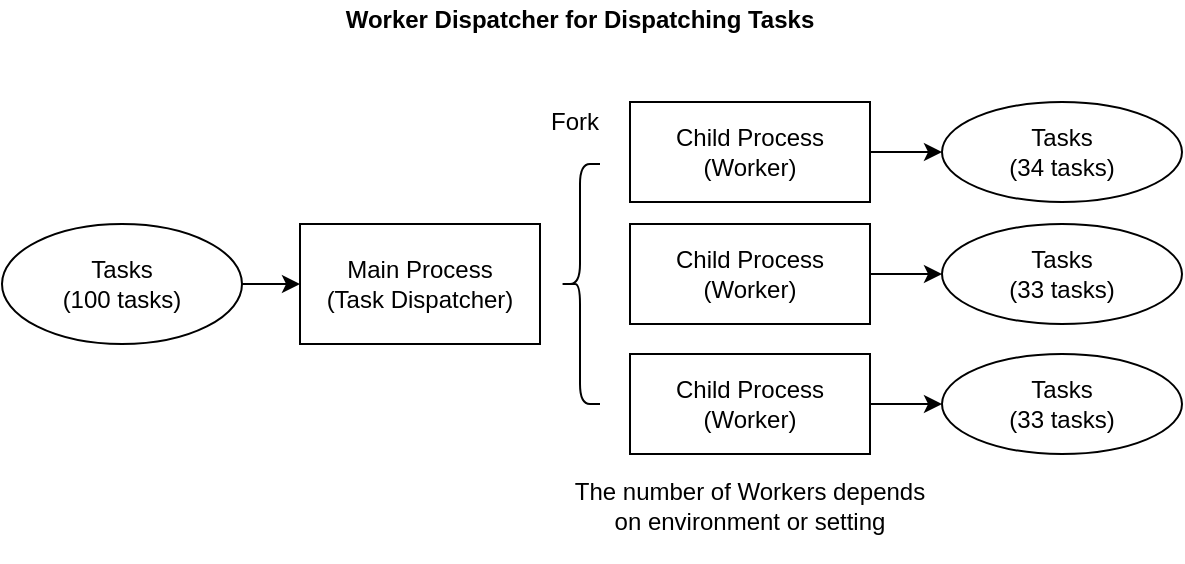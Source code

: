 <mxfile version="13.5.0" type="device"><diagram id="635cb6e3-ab18-6265-92dc-40cb7cfe9734" name="Page-1"><mxGraphModel dx="946" dy="538" grid="1" gridSize="10" guides="1" tooltips="1" connect="1" arrows="1" fold="1" page="1" pageScale="1" pageWidth="827" pageHeight="1169" math="0" shadow="0"><root><mxCell id="0"/><mxCell id="1" parent="0"/><mxCell id="3e70c139be7430cb-5" value="" style="group" parent="1" vertex="1" connectable="0"><mxGeometry x="249" y="70" width="330" height="271" as="geometry"/></mxCell><mxCell id="56e8ab98a130beb-14" value="" style="group" parent="3e70c139be7430cb-5" vertex="1" connectable="0"><mxGeometry y="51" width="330" height="220" as="geometry"/></mxCell><mxCell id="56e8ab98a130beb-10" value="" style="group" parent="56e8ab98a130beb-14" vertex="1" connectable="0"><mxGeometry width="330" height="220" as="geometry"/></mxCell><mxCell id="56e8ab98a130beb-2" value="" style="shape=curlyBracket;whiteSpace=wrap;html=1;rounded=1;" parent="56e8ab98a130beb-10" vertex="1"><mxGeometry x="130" y="21" width="20" height="120" as="geometry"/></mxCell><mxCell id="56e8ab98a130beb-4" value="Child Process&lt;br&gt;(Worker)" style="rounded=0;whiteSpace=wrap;html=1;strokeWidth=1;" parent="56e8ab98a130beb-10" vertex="1"><mxGeometry x="165" y="51" width="120" height="50" as="geometry"/></mxCell><mxCell id="56e8ab98a130beb-5" value="The number of Workers depends on environment or setting" style="text;html=1;strokeColor=none;fillColor=none;align=center;verticalAlign=middle;whiteSpace=wrap;rounded=0;shadow=0;glass=0;comic=0;opacity=50;" parent="56e8ab98a130beb-10" vertex="1"><mxGeometry x="130" y="177" width="190" height="30" as="geometry"/></mxCell><mxCell id="56e8ab98a130beb-6" value="Fork&lt;br&gt;" style="text;html=1;strokeColor=none;fillColor=none;align=center;verticalAlign=middle;whiteSpace=wrap;rounded=0;shadow=0;glass=0;comic=0;opacity=50;" parent="56e8ab98a130beb-10" vertex="1"><mxGeometry x="110" y="-10" width="55" height="20" as="geometry"/></mxCell><mxCell id="56e8ab98a130beb-8" value="Child Process&lt;br&gt;(Worker)" style="rounded=0;whiteSpace=wrap;html=1;strokeWidth=1;" parent="56e8ab98a130beb-10" vertex="1"><mxGeometry x="165" y="116" width="120" height="50" as="geometry"/></mxCell><mxCell id="56e8ab98a130beb-9" value="Child Process&lt;br&gt;(Worker)" style="rounded=0;whiteSpace=wrap;html=1;strokeWidth=1;" parent="56e8ab98a130beb-10" vertex="1"><mxGeometry x="165" y="-10" width="120" height="50" as="geometry"/></mxCell><mxCell id="56e8ab98a130beb-13" value="Main Process&lt;br&gt;(Task Dispatcher)" style="rounded=0;whiteSpace=wrap;html=1;" parent="56e8ab98a130beb-10" vertex="1"><mxGeometry y="51" width="120" height="60" as="geometry"/></mxCell><mxCell id="3e70c139be7430cb-2" value="Worker Dispatcher for Dispatching Tasks" style="text;html=1;strokeColor=none;fillColor=none;align=center;verticalAlign=middle;whiteSpace=wrap;rounded=0;shadow=0;glass=0;comic=0;opacity=50;fontStyle=1" parent="3e70c139be7430cb-5" vertex="1"><mxGeometry x="-10" y="-10" width="300" height="20" as="geometry"/></mxCell><mxCell id="QULxUvqXxRv5m6H8_d0I-2" value="Tasks&lt;br&gt;(100 tasks)" style="ellipse;whiteSpace=wrap;html=1;" vertex="1" parent="1"><mxGeometry x="100" y="172" width="120" height="60" as="geometry"/></mxCell><mxCell id="QULxUvqXxRv5m6H8_d0I-3" value="" style="endArrow=classic;html=1;exitX=1;exitY=0.5;exitDx=0;exitDy=0;entryX=0;entryY=0.5;entryDx=0;entryDy=0;" edge="1" parent="1" source="QULxUvqXxRv5m6H8_d0I-2" target="56e8ab98a130beb-13"><mxGeometry width="50" height="50" relative="1" as="geometry"><mxPoint x="390" y="290" as="sourcePoint"/><mxPoint x="440" y="240" as="targetPoint"/></mxGeometry></mxCell><mxCell id="QULxUvqXxRv5m6H8_d0I-4" value="Tasks&lt;br&gt;(34 tasks)" style="ellipse;whiteSpace=wrap;html=1;" vertex="1" parent="1"><mxGeometry x="570" y="111" width="120" height="50" as="geometry"/></mxCell><mxCell id="QULxUvqXxRv5m6H8_d0I-5" value="" style="endArrow=classic;html=1;exitX=1;exitY=0.5;exitDx=0;exitDy=0;entryX=0;entryY=0.5;entryDx=0;entryDy=0;" edge="1" parent="1" source="56e8ab98a130beb-9" target="QULxUvqXxRv5m6H8_d0I-4"><mxGeometry width="50" height="50" relative="1" as="geometry"><mxPoint x="390" y="290" as="sourcePoint"/><mxPoint x="440" y="240" as="targetPoint"/></mxGeometry></mxCell><mxCell id="QULxUvqXxRv5m6H8_d0I-6" value="Tasks&lt;br&gt;(33 tasks)" style="ellipse;whiteSpace=wrap;html=1;" vertex="1" parent="1"><mxGeometry x="570" y="172" width="120" height="50" as="geometry"/></mxCell><mxCell id="QULxUvqXxRv5m6H8_d0I-7" value="" style="endArrow=classic;html=1;entryX=0;entryY=0.5;entryDx=0;entryDy=0;exitX=1;exitY=0.5;exitDx=0;exitDy=0;" edge="1" parent="1" source="56e8ab98a130beb-4" target="QULxUvqXxRv5m6H8_d0I-6"><mxGeometry width="50" height="50" relative="1" as="geometry"><mxPoint x="390" y="290" as="sourcePoint"/><mxPoint x="440" y="240" as="targetPoint"/></mxGeometry></mxCell><mxCell id="QULxUvqXxRv5m6H8_d0I-8" value="Tasks&lt;br&gt;(33 tasks)" style="ellipse;whiteSpace=wrap;html=1;" vertex="1" parent="1"><mxGeometry x="570" y="237" width="120" height="50" as="geometry"/></mxCell><mxCell id="QULxUvqXxRv5m6H8_d0I-9" value="" style="endArrow=classic;html=1;entryX=0;entryY=0.5;entryDx=0;entryDy=0;exitX=1;exitY=0.5;exitDx=0;exitDy=0;" edge="1" parent="1" target="QULxUvqXxRv5m6H8_d0I-8" source="56e8ab98a130beb-8"><mxGeometry width="50" height="50" relative="1" as="geometry"><mxPoint x="534" y="265" as="sourcePoint"/><mxPoint x="440" y="308" as="targetPoint"/></mxGeometry></mxCell></root></mxGraphModel></diagram></mxfile>